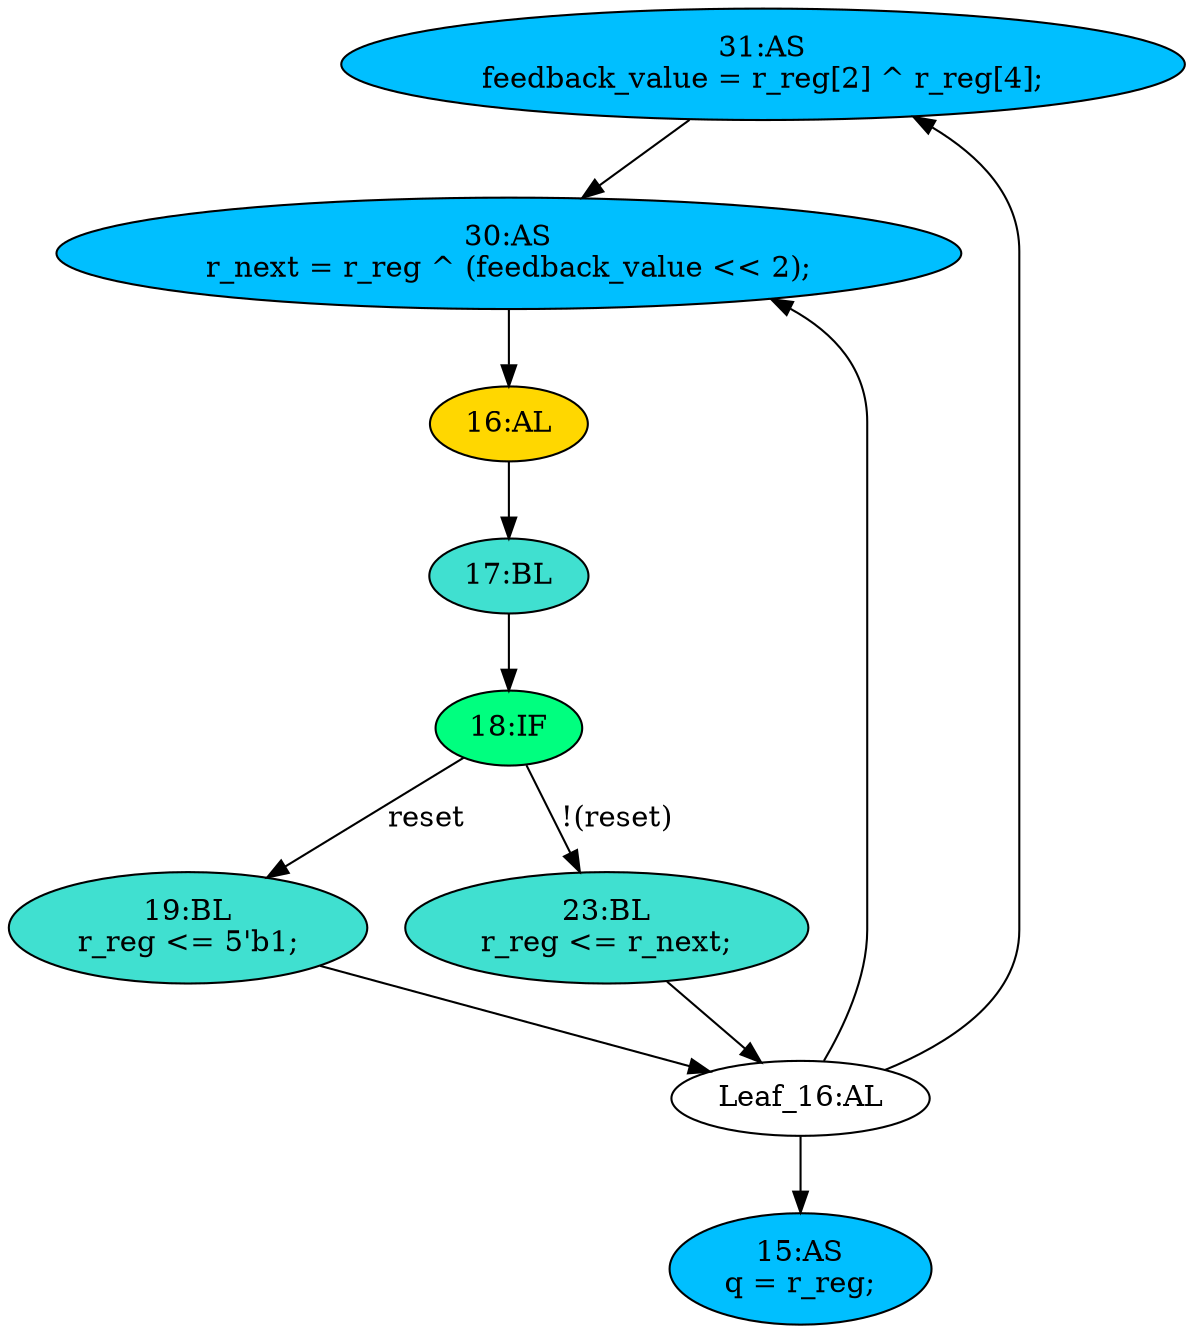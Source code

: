strict digraph "compose( ,  )" {
	node [label="\N"];
	"31:AS"	[ast="<pyverilog.vparser.ast.Assign object at 0x7ff20eba6550>",
		def_var="['feedback_value']",
		fillcolor=deepskyblue,
		label="31:AS
feedback_value = r_reg[2] ^ r_reg[4];",
		statements="[]",
		style=filled,
		typ=Assign,
		use_var="['r_reg', 'r_reg']"];
	"30:AS"	[ast="<pyverilog.vparser.ast.Assign object at 0x7ff20ebbdd10>",
		def_var="['r_next']",
		fillcolor=deepskyblue,
		label="30:AS
r_next = r_reg ^ (feedback_value << 2);",
		statements="[]",
		style=filled,
		typ=Assign,
		use_var="['r_reg', 'feedback_value']"];
	"31:AS" -> "30:AS";
	"17:BL"	[ast="<pyverilog.vparser.ast.Block object at 0x7ff20eba3e10>",
		fillcolor=turquoise,
		label="17:BL",
		statements="[]",
		style=filled,
		typ=Block];
	"18:IF"	[ast="<pyverilog.vparser.ast.IfStatement object at 0x7ff20eb4e290>",
		fillcolor=springgreen,
		label="18:IF",
		statements="[]",
		style=filled,
		typ=IfStatement];
	"17:BL" -> "18:IF"	[cond="[]",
		lineno=None];
	"19:BL"	[ast="<pyverilog.vparser.ast.Block object at 0x7ff20eba3210>",
		fillcolor=turquoise,
		label="19:BL
r_reg <= 5'b1;",
		statements="[<pyverilog.vparser.ast.NonblockingSubstitution object at 0x7ff20eb4e550>]",
		style=filled,
		typ=Block];
	"18:IF" -> "19:BL"	[cond="['reset']",
		label=reset,
		lineno=18];
	"23:BL"	[ast="<pyverilog.vparser.ast.Block object at 0x7ff20ebb1450>",
		fillcolor=turquoise,
		label="23:BL
r_reg <= r_next;",
		statements="[<pyverilog.vparser.ast.NonblockingSubstitution object at 0x7ff20ebb1390>]",
		style=filled,
		typ=Block];
	"18:IF" -> "23:BL"	[cond="['reset']",
		label="!(reset)",
		lineno=18];
	"15:AS"	[ast="<pyverilog.vparser.ast.Assign object at 0x7ff20eb56750>",
		def_var="['q']",
		fillcolor=deepskyblue,
		label="15:AS
q = r_reg;",
		statements="[]",
		style=filled,
		typ=Assign,
		use_var="['r_reg']"];
	"16:AL"	[ast="<pyverilog.vparser.ast.Always object at 0x7ff20eba34d0>",
		clk_sens=True,
		fillcolor=gold,
		label="16:AL",
		sens="['clk']",
		statements="[]",
		style=filled,
		typ=Always,
		use_var="['reset', 'r_next']"];
	"30:AS" -> "16:AL";
	"16:AL" -> "17:BL"	[cond="[]",
		lineno=None];
	"Leaf_16:AL"	[def_var="['r_reg']",
		label="Leaf_16:AL"];
	"Leaf_16:AL" -> "31:AS";
	"Leaf_16:AL" -> "15:AS";
	"Leaf_16:AL" -> "30:AS";
	"19:BL" -> "Leaf_16:AL"	[cond="[]",
		lineno=None];
	"23:BL" -> "Leaf_16:AL"	[cond="[]",
		lineno=None];
}
